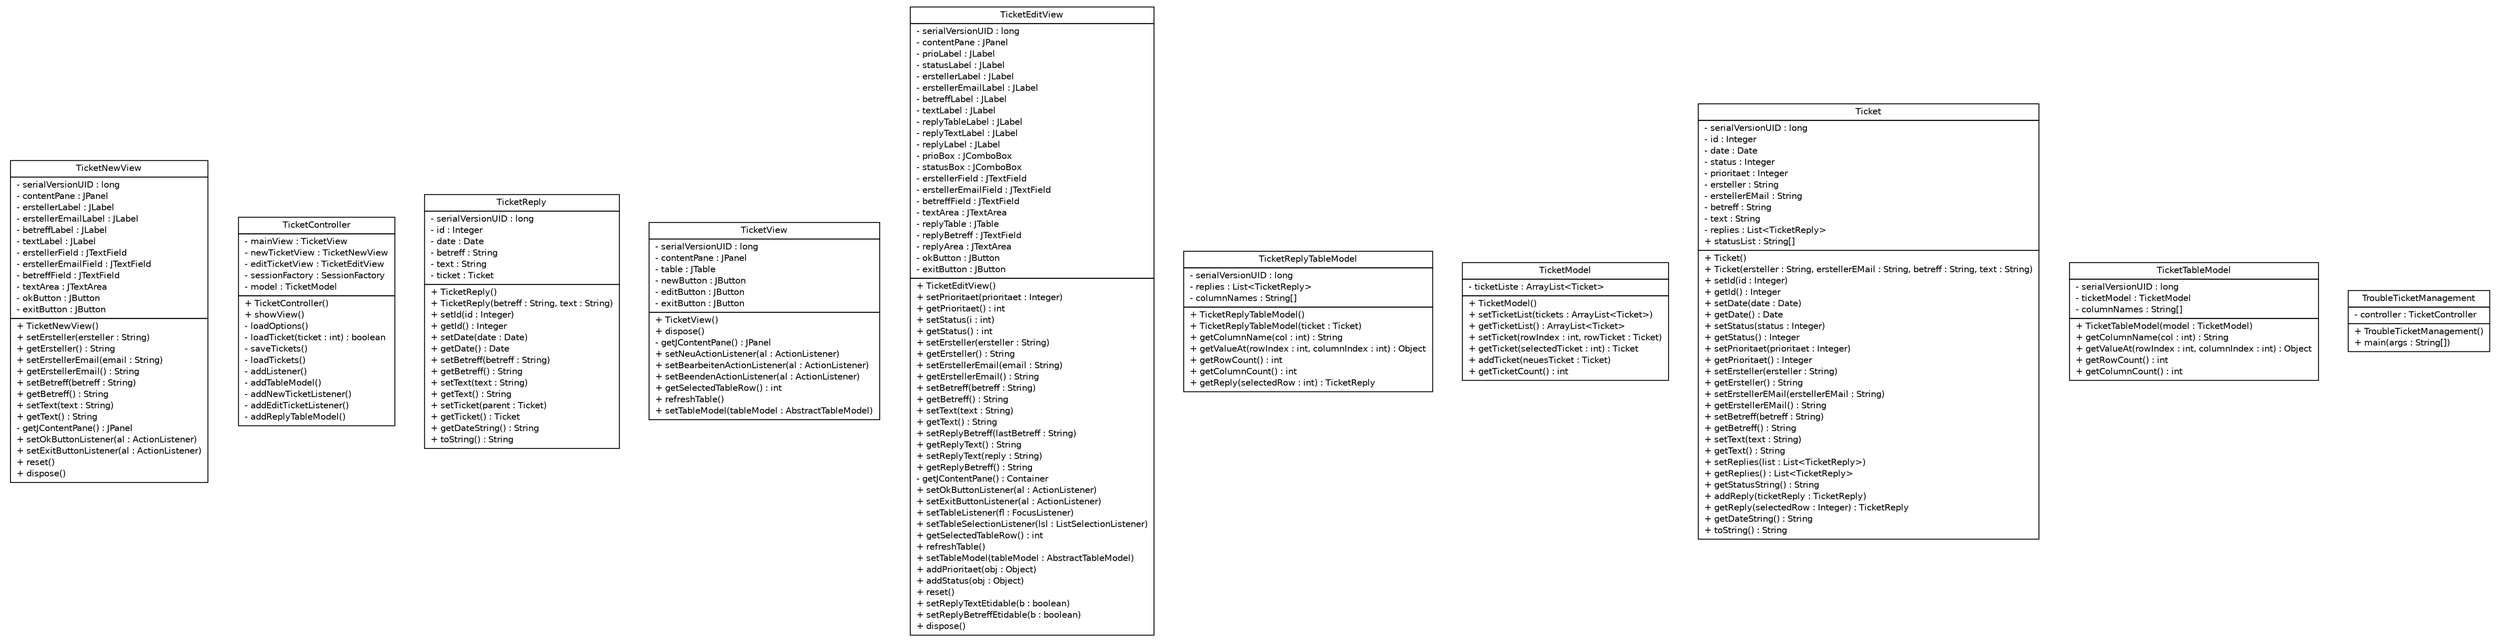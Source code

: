 #!/usr/local/bin/dot
#
# Class diagram 
# Generated by UMLGraph version 5.4 (http://www.umlgraph.org/)
#

digraph G {
	edge [fontname="Helvetica",fontsize=10,labelfontname="Helvetica",labelfontsize=10];
	node [fontname="Helvetica",fontsize=10,shape=plaintext];
	nodesep=0.25;
	ranksep=0.5;
	// de.articmodding.TroubleTicket.TicketNewView
	c0 [label=<<table title="de.articmodding.TroubleTicket.TicketNewView" border="0" cellborder="1" cellspacing="0" cellpadding="2" port="p" href="./TicketNewView.html">
		<tr><td><table border="0" cellspacing="0" cellpadding="1">
<tr><td align="center" balign="center"> TicketNewView </td></tr>
		</table></td></tr>
		<tr><td><table border="0" cellspacing="0" cellpadding="1">
<tr><td align="left" balign="left"> - serialVersionUID : long </td></tr>
<tr><td align="left" balign="left"> - contentPane : JPanel </td></tr>
<tr><td align="left" balign="left"> - erstellerLabel : JLabel </td></tr>
<tr><td align="left" balign="left"> - erstellerEmailLabel : JLabel </td></tr>
<tr><td align="left" balign="left"> - betreffLabel : JLabel </td></tr>
<tr><td align="left" balign="left"> - textLabel : JLabel </td></tr>
<tr><td align="left" balign="left"> - erstellerField : JTextField </td></tr>
<tr><td align="left" balign="left"> - erstellerEmailField : JTextField </td></tr>
<tr><td align="left" balign="left"> - betreffField : JTextField </td></tr>
<tr><td align="left" balign="left"> - textArea : JTextArea </td></tr>
<tr><td align="left" balign="left"> - okButton : JButton </td></tr>
<tr><td align="left" balign="left"> - exitButton : JButton </td></tr>
		</table></td></tr>
		<tr><td><table border="0" cellspacing="0" cellpadding="1">
<tr><td align="left" balign="left"> + TicketNewView() </td></tr>
<tr><td align="left" balign="left"> + setErsteller(ersteller : String) </td></tr>
<tr><td align="left" balign="left"> + getErsteller() : String </td></tr>
<tr><td align="left" balign="left"> + setErstellerEmail(email : String) </td></tr>
<tr><td align="left" balign="left"> + getErstellerEmail() : String </td></tr>
<tr><td align="left" balign="left"> + setBetreff(betreff : String) </td></tr>
<tr><td align="left" balign="left"> + getBetreff() : String </td></tr>
<tr><td align="left" balign="left"> + setText(text : String) </td></tr>
<tr><td align="left" balign="left"> + getText() : String </td></tr>
<tr><td align="left" balign="left"> - getJContentPane() : JPanel </td></tr>
<tr><td align="left" balign="left"> + setOkButtonListener(al : ActionListener) </td></tr>
<tr><td align="left" balign="left"> + setExitButtonListener(al : ActionListener) </td></tr>
<tr><td align="left" balign="left"> + reset() </td></tr>
<tr><td align="left" balign="left"> + dispose() </td></tr>
		</table></td></tr>
		</table>>, URL="./TicketNewView.html", fontname="Helvetica", fontcolor="black", fontsize=10.0];
	// de.articmodding.TroubleTicket.TicketController
	c1 [label=<<table title="de.articmodding.TroubleTicket.TicketController" border="0" cellborder="1" cellspacing="0" cellpadding="2" port="p" href="./TicketController.html">
		<tr><td><table border="0" cellspacing="0" cellpadding="1">
<tr><td align="center" balign="center"> TicketController </td></tr>
		</table></td></tr>
		<tr><td><table border="0" cellspacing="0" cellpadding="1">
<tr><td align="left" balign="left"> - mainView : TicketView </td></tr>
<tr><td align="left" balign="left"> - newTicketView : TicketNewView </td></tr>
<tr><td align="left" balign="left"> - editTicketView : TicketEditView </td></tr>
<tr><td align="left" balign="left"> - sessionFactory : SessionFactory </td></tr>
<tr><td align="left" balign="left"> - model : TicketModel </td></tr>
		</table></td></tr>
		<tr><td><table border="0" cellspacing="0" cellpadding="1">
<tr><td align="left" balign="left"> + TicketController() </td></tr>
<tr><td align="left" balign="left"> + showView() </td></tr>
<tr><td align="left" balign="left"> - loadOptions() </td></tr>
<tr><td align="left" balign="left"> - loadTicket(ticket : int) : boolean </td></tr>
<tr><td align="left" balign="left"> - saveTickets() </td></tr>
<tr><td align="left" balign="left"> - loadTickets() </td></tr>
<tr><td align="left" balign="left"> - addListener() </td></tr>
<tr><td align="left" balign="left"> - addTableModel() </td></tr>
<tr><td align="left" balign="left"> - addNewTicketListener() </td></tr>
<tr><td align="left" balign="left"> - addEditTicketListener() </td></tr>
<tr><td align="left" balign="left"> - addReplyTableModel() </td></tr>
		</table></td></tr>
		</table>>, URL="./TicketController.html", fontname="Helvetica", fontcolor="black", fontsize=10.0];
	// de.articmodding.TroubleTicket.TicketReply
	c2 [label=<<table title="de.articmodding.TroubleTicket.TicketReply" border="0" cellborder="1" cellspacing="0" cellpadding="2" port="p" href="./TicketReply.html">
		<tr><td><table border="0" cellspacing="0" cellpadding="1">
<tr><td align="center" balign="center"> TicketReply </td></tr>
		</table></td></tr>
		<tr><td><table border="0" cellspacing="0" cellpadding="1">
<tr><td align="left" balign="left"> - serialVersionUID : long </td></tr>
<tr><td align="left" balign="left"> - id : Integer </td></tr>
<tr><td align="left" balign="left"> - date : Date </td></tr>
<tr><td align="left" balign="left"> - betreff : String </td></tr>
<tr><td align="left" balign="left"> - text : String </td></tr>
<tr><td align="left" balign="left"> - ticket : Ticket </td></tr>
		</table></td></tr>
		<tr><td><table border="0" cellspacing="0" cellpadding="1">
<tr><td align="left" balign="left"> + TicketReply() </td></tr>
<tr><td align="left" balign="left"> + TicketReply(betreff : String, text : String) </td></tr>
<tr><td align="left" balign="left"> + setId(id : Integer) </td></tr>
<tr><td align="left" balign="left"> + getId() : Integer </td></tr>
<tr><td align="left" balign="left"> + setDate(date : Date) </td></tr>
<tr><td align="left" balign="left"> + getDate() : Date </td></tr>
<tr><td align="left" balign="left"> + setBetreff(betreff : String) </td></tr>
<tr><td align="left" balign="left"> + getBetreff() : String </td></tr>
<tr><td align="left" balign="left"> + setText(text : String) </td></tr>
<tr><td align="left" balign="left"> + getText() : String </td></tr>
<tr><td align="left" balign="left"> + setTicket(parent : Ticket) </td></tr>
<tr><td align="left" balign="left"> + getTicket() : Ticket </td></tr>
<tr><td align="left" balign="left"> + getDateString() : String </td></tr>
<tr><td align="left" balign="left"> + toString() : String </td></tr>
		</table></td></tr>
		</table>>, URL="./TicketReply.html", fontname="Helvetica", fontcolor="black", fontsize=10.0];
	// de.articmodding.TroubleTicket.TicketView
	c3 [label=<<table title="de.articmodding.TroubleTicket.TicketView" border="0" cellborder="1" cellspacing="0" cellpadding="2" port="p" href="./TicketView.html">
		<tr><td><table border="0" cellspacing="0" cellpadding="1">
<tr><td align="center" balign="center"> TicketView </td></tr>
		</table></td></tr>
		<tr><td><table border="0" cellspacing="0" cellpadding="1">
<tr><td align="left" balign="left"> - serialVersionUID : long </td></tr>
<tr><td align="left" balign="left"> - contentPane : JPanel </td></tr>
<tr><td align="left" balign="left"> - table : JTable </td></tr>
<tr><td align="left" balign="left"> - newButton : JButton </td></tr>
<tr><td align="left" balign="left"> - editButton : JButton </td></tr>
<tr><td align="left" balign="left"> - exitButton : JButton </td></tr>
		</table></td></tr>
		<tr><td><table border="0" cellspacing="0" cellpadding="1">
<tr><td align="left" balign="left"> + TicketView() </td></tr>
<tr><td align="left" balign="left"> + dispose() </td></tr>
<tr><td align="left" balign="left"> - getJContentPane() : JPanel </td></tr>
<tr><td align="left" balign="left"> + setNeuActionListener(al : ActionListener) </td></tr>
<tr><td align="left" balign="left"> + setBearbeitenActionListener(al : ActionListener) </td></tr>
<tr><td align="left" balign="left"> + setBeendenActionListener(al : ActionListener) </td></tr>
<tr><td align="left" balign="left"> + getSelectedTableRow() : int </td></tr>
<tr><td align="left" balign="left"> + refreshTable() </td></tr>
<tr><td align="left" balign="left"> + setTableModel(tableModel : AbstractTableModel) </td></tr>
		</table></td></tr>
		</table>>, URL="./TicketView.html", fontname="Helvetica", fontcolor="black", fontsize=10.0];
	// de.articmodding.TroubleTicket.TicketEditView
	c4 [label=<<table title="de.articmodding.TroubleTicket.TicketEditView" border="0" cellborder="1" cellspacing="0" cellpadding="2" port="p" href="./TicketEditView.html">
		<tr><td><table border="0" cellspacing="0" cellpadding="1">
<tr><td align="center" balign="center"> TicketEditView </td></tr>
		</table></td></tr>
		<tr><td><table border="0" cellspacing="0" cellpadding="1">
<tr><td align="left" balign="left"> - serialVersionUID : long </td></tr>
<tr><td align="left" balign="left"> - contentPane : JPanel </td></tr>
<tr><td align="left" balign="left"> - prioLabel : JLabel </td></tr>
<tr><td align="left" balign="left"> - statusLabel : JLabel </td></tr>
<tr><td align="left" balign="left"> - erstellerLabel : JLabel </td></tr>
<tr><td align="left" balign="left"> - erstellerEmailLabel : JLabel </td></tr>
<tr><td align="left" balign="left"> - betreffLabel : JLabel </td></tr>
<tr><td align="left" balign="left"> - textLabel : JLabel </td></tr>
<tr><td align="left" balign="left"> - replyTableLabel : JLabel </td></tr>
<tr><td align="left" balign="left"> - replyTextLabel : JLabel </td></tr>
<tr><td align="left" balign="left"> - replyLabel : JLabel </td></tr>
<tr><td align="left" balign="left"> - prioBox : JComboBox </td></tr>
<tr><td align="left" balign="left"> - statusBox : JComboBox </td></tr>
<tr><td align="left" balign="left"> - erstellerField : JTextField </td></tr>
<tr><td align="left" balign="left"> - erstellerEmailField : JTextField </td></tr>
<tr><td align="left" balign="left"> - betreffField : JTextField </td></tr>
<tr><td align="left" balign="left"> - textArea : JTextArea </td></tr>
<tr><td align="left" balign="left"> - replyTable : JTable </td></tr>
<tr><td align="left" balign="left"> - replyBetreff : JTextField </td></tr>
<tr><td align="left" balign="left"> - replyArea : JTextArea </td></tr>
<tr><td align="left" balign="left"> - okButton : JButton </td></tr>
<tr><td align="left" balign="left"> - exitButton : JButton </td></tr>
		</table></td></tr>
		<tr><td><table border="0" cellspacing="0" cellpadding="1">
<tr><td align="left" balign="left"> + TicketEditView() </td></tr>
<tr><td align="left" balign="left"> + setPrioritaet(prioritaet : Integer) </td></tr>
<tr><td align="left" balign="left"> + getPrioritaet() : int </td></tr>
<tr><td align="left" balign="left"> + setStatus(i : int) </td></tr>
<tr><td align="left" balign="left"> + getStatus() : int </td></tr>
<tr><td align="left" balign="left"> + setErsteller(ersteller : String) </td></tr>
<tr><td align="left" balign="left"> + getErsteller() : String </td></tr>
<tr><td align="left" balign="left"> + setErstellerEmail(email : String) </td></tr>
<tr><td align="left" balign="left"> + getErstellerEmail() : String </td></tr>
<tr><td align="left" balign="left"> + setBetreff(betreff : String) </td></tr>
<tr><td align="left" balign="left"> + getBetreff() : String </td></tr>
<tr><td align="left" balign="left"> + setText(text : String) </td></tr>
<tr><td align="left" balign="left"> + getText() : String </td></tr>
<tr><td align="left" balign="left"> + setReplyBetreff(lastBetreff : String) </td></tr>
<tr><td align="left" balign="left"> + getReplyText() : String </td></tr>
<tr><td align="left" balign="left"> + setReplyText(reply : String) </td></tr>
<tr><td align="left" balign="left"> + getReplyBetreff() : String </td></tr>
<tr><td align="left" balign="left"> - getJContentPane() : Container </td></tr>
<tr><td align="left" balign="left"> + setOkButtonListener(al : ActionListener) </td></tr>
<tr><td align="left" balign="left"> + setExitButtonListener(al : ActionListener) </td></tr>
<tr><td align="left" balign="left"> + setTableListener(fl : FocusListener) </td></tr>
<tr><td align="left" balign="left"> + setTableSelectionListener(lsl : ListSelectionListener) </td></tr>
<tr><td align="left" balign="left"> + getSelectedTableRow() : int </td></tr>
<tr><td align="left" balign="left"> + refreshTable() </td></tr>
<tr><td align="left" balign="left"> + setTableModel(tableModel : AbstractTableModel) </td></tr>
<tr><td align="left" balign="left"> + addPrioritaet(obj : Object) </td></tr>
<tr><td align="left" balign="left"> + addStatus(obj : Object) </td></tr>
<tr><td align="left" balign="left"> + reset() </td></tr>
<tr><td align="left" balign="left"> + setReplyTextEtidable(b : boolean) </td></tr>
<tr><td align="left" balign="left"> + setReplyBetreffEtidable(b : boolean) </td></tr>
<tr><td align="left" balign="left"> + dispose() </td></tr>
		</table></td></tr>
		</table>>, URL="./TicketEditView.html", fontname="Helvetica", fontcolor="black", fontsize=10.0];
	// de.articmodding.TroubleTicket.TicketReplyTableModel
	c5 [label=<<table title="de.articmodding.TroubleTicket.TicketReplyTableModel" border="0" cellborder="1" cellspacing="0" cellpadding="2" port="p" href="./TicketReplyTableModel.html">
		<tr><td><table border="0" cellspacing="0" cellpadding="1">
<tr><td align="center" balign="center"> TicketReplyTableModel </td></tr>
		</table></td></tr>
		<tr><td><table border="0" cellspacing="0" cellpadding="1">
<tr><td align="left" balign="left"> - serialVersionUID : long </td></tr>
<tr><td align="left" balign="left"> - replies : List&lt;TicketReply&gt; </td></tr>
<tr><td align="left" balign="left"> - columnNames : String[] </td></tr>
		</table></td></tr>
		<tr><td><table border="0" cellspacing="0" cellpadding="1">
<tr><td align="left" balign="left"> + TicketReplyTableModel() </td></tr>
<tr><td align="left" balign="left"> + TicketReplyTableModel(ticket : Ticket) </td></tr>
<tr><td align="left" balign="left"> + getColumnName(col : int) : String </td></tr>
<tr><td align="left" balign="left"> + getValueAt(rowIndex : int, columnIndex : int) : Object </td></tr>
<tr><td align="left" balign="left"> + getRowCount() : int </td></tr>
<tr><td align="left" balign="left"> + getColumnCount() : int </td></tr>
<tr><td align="left" balign="left"> + getReply(selectedRow : int) : TicketReply </td></tr>
		</table></td></tr>
		</table>>, URL="./TicketReplyTableModel.html", fontname="Helvetica", fontcolor="black", fontsize=10.0];
	// de.articmodding.TroubleTicket.TicketModel
	c6 [label=<<table title="de.articmodding.TroubleTicket.TicketModel" border="0" cellborder="1" cellspacing="0" cellpadding="2" port="p" href="./TicketModel.html">
		<tr><td><table border="0" cellspacing="0" cellpadding="1">
<tr><td align="center" balign="center"> TicketModel </td></tr>
		</table></td></tr>
		<tr><td><table border="0" cellspacing="0" cellpadding="1">
<tr><td align="left" balign="left"> - ticketListe : ArrayList&lt;Ticket&gt; </td></tr>
		</table></td></tr>
		<tr><td><table border="0" cellspacing="0" cellpadding="1">
<tr><td align="left" balign="left"> + TicketModel() </td></tr>
<tr><td align="left" balign="left"> + setTicketList(tickets : ArrayList&lt;Ticket&gt;) </td></tr>
<tr><td align="left" balign="left"> + getTicketList() : ArrayList&lt;Ticket&gt; </td></tr>
<tr><td align="left" balign="left"> + setTicket(rowIndex : int, rowTicket : Ticket) </td></tr>
<tr><td align="left" balign="left"> + getTicket(selectedTicket : int) : Ticket </td></tr>
<tr><td align="left" balign="left"> + addTicket(neuesTicket : Ticket) </td></tr>
<tr><td align="left" balign="left"> + getTicketCount() : int </td></tr>
		</table></td></tr>
		</table>>, URL="./TicketModel.html", fontname="Helvetica", fontcolor="black", fontsize=10.0];
	// de.articmodding.TroubleTicket.Ticket
	c7 [label=<<table title="de.articmodding.TroubleTicket.Ticket" border="0" cellborder="1" cellspacing="0" cellpadding="2" port="p" href="./Ticket.html">
		<tr><td><table border="0" cellspacing="0" cellpadding="1">
<tr><td align="center" balign="center"> Ticket </td></tr>
		</table></td></tr>
		<tr><td><table border="0" cellspacing="0" cellpadding="1">
<tr><td align="left" balign="left"> - serialVersionUID : long </td></tr>
<tr><td align="left" balign="left"> - id : Integer </td></tr>
<tr><td align="left" balign="left"> - date : Date </td></tr>
<tr><td align="left" balign="left"> - status : Integer </td></tr>
<tr><td align="left" balign="left"> - prioritaet : Integer </td></tr>
<tr><td align="left" balign="left"> - ersteller : String </td></tr>
<tr><td align="left" balign="left"> - erstellerEMail : String </td></tr>
<tr><td align="left" balign="left"> - betreff : String </td></tr>
<tr><td align="left" balign="left"> - text : String </td></tr>
<tr><td align="left" balign="left"> - replies : List&lt;TicketReply&gt; </td></tr>
<tr><td align="left" balign="left"> + statusList : String[] </td></tr>
		</table></td></tr>
		<tr><td><table border="0" cellspacing="0" cellpadding="1">
<tr><td align="left" balign="left"> + Ticket() </td></tr>
<tr><td align="left" balign="left"> + Ticket(ersteller : String, erstellerEMail : String, betreff : String, text : String) </td></tr>
<tr><td align="left" balign="left"> + setId(id : Integer) </td></tr>
<tr><td align="left" balign="left"> + getId() : Integer </td></tr>
<tr><td align="left" balign="left"> + setDate(date : Date) </td></tr>
<tr><td align="left" balign="left"> + getDate() : Date </td></tr>
<tr><td align="left" balign="left"> + setStatus(status : Integer) </td></tr>
<tr><td align="left" balign="left"> + getStatus() : Integer </td></tr>
<tr><td align="left" balign="left"> + setPrioritaet(prioritaet : Integer) </td></tr>
<tr><td align="left" balign="left"> + getPrioritaet() : Integer </td></tr>
<tr><td align="left" balign="left"> + setErsteller(ersteller : String) </td></tr>
<tr><td align="left" balign="left"> + getErsteller() : String </td></tr>
<tr><td align="left" balign="left"> + setErstellerEMail(erstellerEMail : String) </td></tr>
<tr><td align="left" balign="left"> + getErstellerEMail() : String </td></tr>
<tr><td align="left" balign="left"> + setBetreff(betreff : String) </td></tr>
<tr><td align="left" balign="left"> + getBetreff() : String </td></tr>
<tr><td align="left" balign="left"> + setText(text : String) </td></tr>
<tr><td align="left" balign="left"> + getText() : String </td></tr>
<tr><td align="left" balign="left"> + setReplies(list : List&lt;TicketReply&gt;) </td></tr>
<tr><td align="left" balign="left"> + getReplies() : List&lt;TicketReply&gt; </td></tr>
<tr><td align="left" balign="left"> + getStatusString() : String </td></tr>
<tr><td align="left" balign="left"> + addReply(ticketReply : TicketReply) </td></tr>
<tr><td align="left" balign="left"> + getReply(selectedRow : Integer) : TicketReply </td></tr>
<tr><td align="left" balign="left"> + getDateString() : String </td></tr>
<tr><td align="left" balign="left"> + toString() : String </td></tr>
		</table></td></tr>
		</table>>, URL="./Ticket.html", fontname="Helvetica", fontcolor="black", fontsize=10.0];
	// de.articmodding.TroubleTicket.TicketTableModel
	c8 [label=<<table title="de.articmodding.TroubleTicket.TicketTableModel" border="0" cellborder="1" cellspacing="0" cellpadding="2" port="p" href="./TicketTableModel.html">
		<tr><td><table border="0" cellspacing="0" cellpadding="1">
<tr><td align="center" balign="center"> TicketTableModel </td></tr>
		</table></td></tr>
		<tr><td><table border="0" cellspacing="0" cellpadding="1">
<tr><td align="left" balign="left"> - serialVersionUID : long </td></tr>
<tr><td align="left" balign="left"> - ticketModel : TicketModel </td></tr>
<tr><td align="left" balign="left"> - columnNames : String[] </td></tr>
		</table></td></tr>
		<tr><td><table border="0" cellspacing="0" cellpadding="1">
<tr><td align="left" balign="left"> + TicketTableModel(model : TicketModel) </td></tr>
<tr><td align="left" balign="left"> + getColumnName(col : int) : String </td></tr>
<tr><td align="left" balign="left"> + getValueAt(rowIndex : int, columnIndex : int) : Object </td></tr>
<tr><td align="left" balign="left"> + getRowCount() : int </td></tr>
<tr><td align="left" balign="left"> + getColumnCount() : int </td></tr>
		</table></td></tr>
		</table>>, URL="./TicketTableModel.html", fontname="Helvetica", fontcolor="black", fontsize=10.0];
	// de.articmodding.TroubleTicket.TroubleTicketManagement
	c9 [label=<<table title="de.articmodding.TroubleTicket.TroubleTicketManagement" border="0" cellborder="1" cellspacing="0" cellpadding="2" port="p" href="./TroubleTicketManagement.html">
		<tr><td><table border="0" cellspacing="0" cellpadding="1">
<tr><td align="center" balign="center"> TroubleTicketManagement </td></tr>
		</table></td></tr>
		<tr><td><table border="0" cellspacing="0" cellpadding="1">
<tr><td align="left" balign="left"> - controller : TicketController </td></tr>
		</table></td></tr>
		<tr><td><table border="0" cellspacing="0" cellpadding="1">
<tr><td align="left" balign="left"> + TroubleTicketManagement() </td></tr>
<tr><td align="left" balign="left"> + main(args : String[]) </td></tr>
		</table></td></tr>
		</table>>, URL="./TroubleTicketManagement.html", fontname="Helvetica", fontcolor="black", fontsize=10.0];
}

